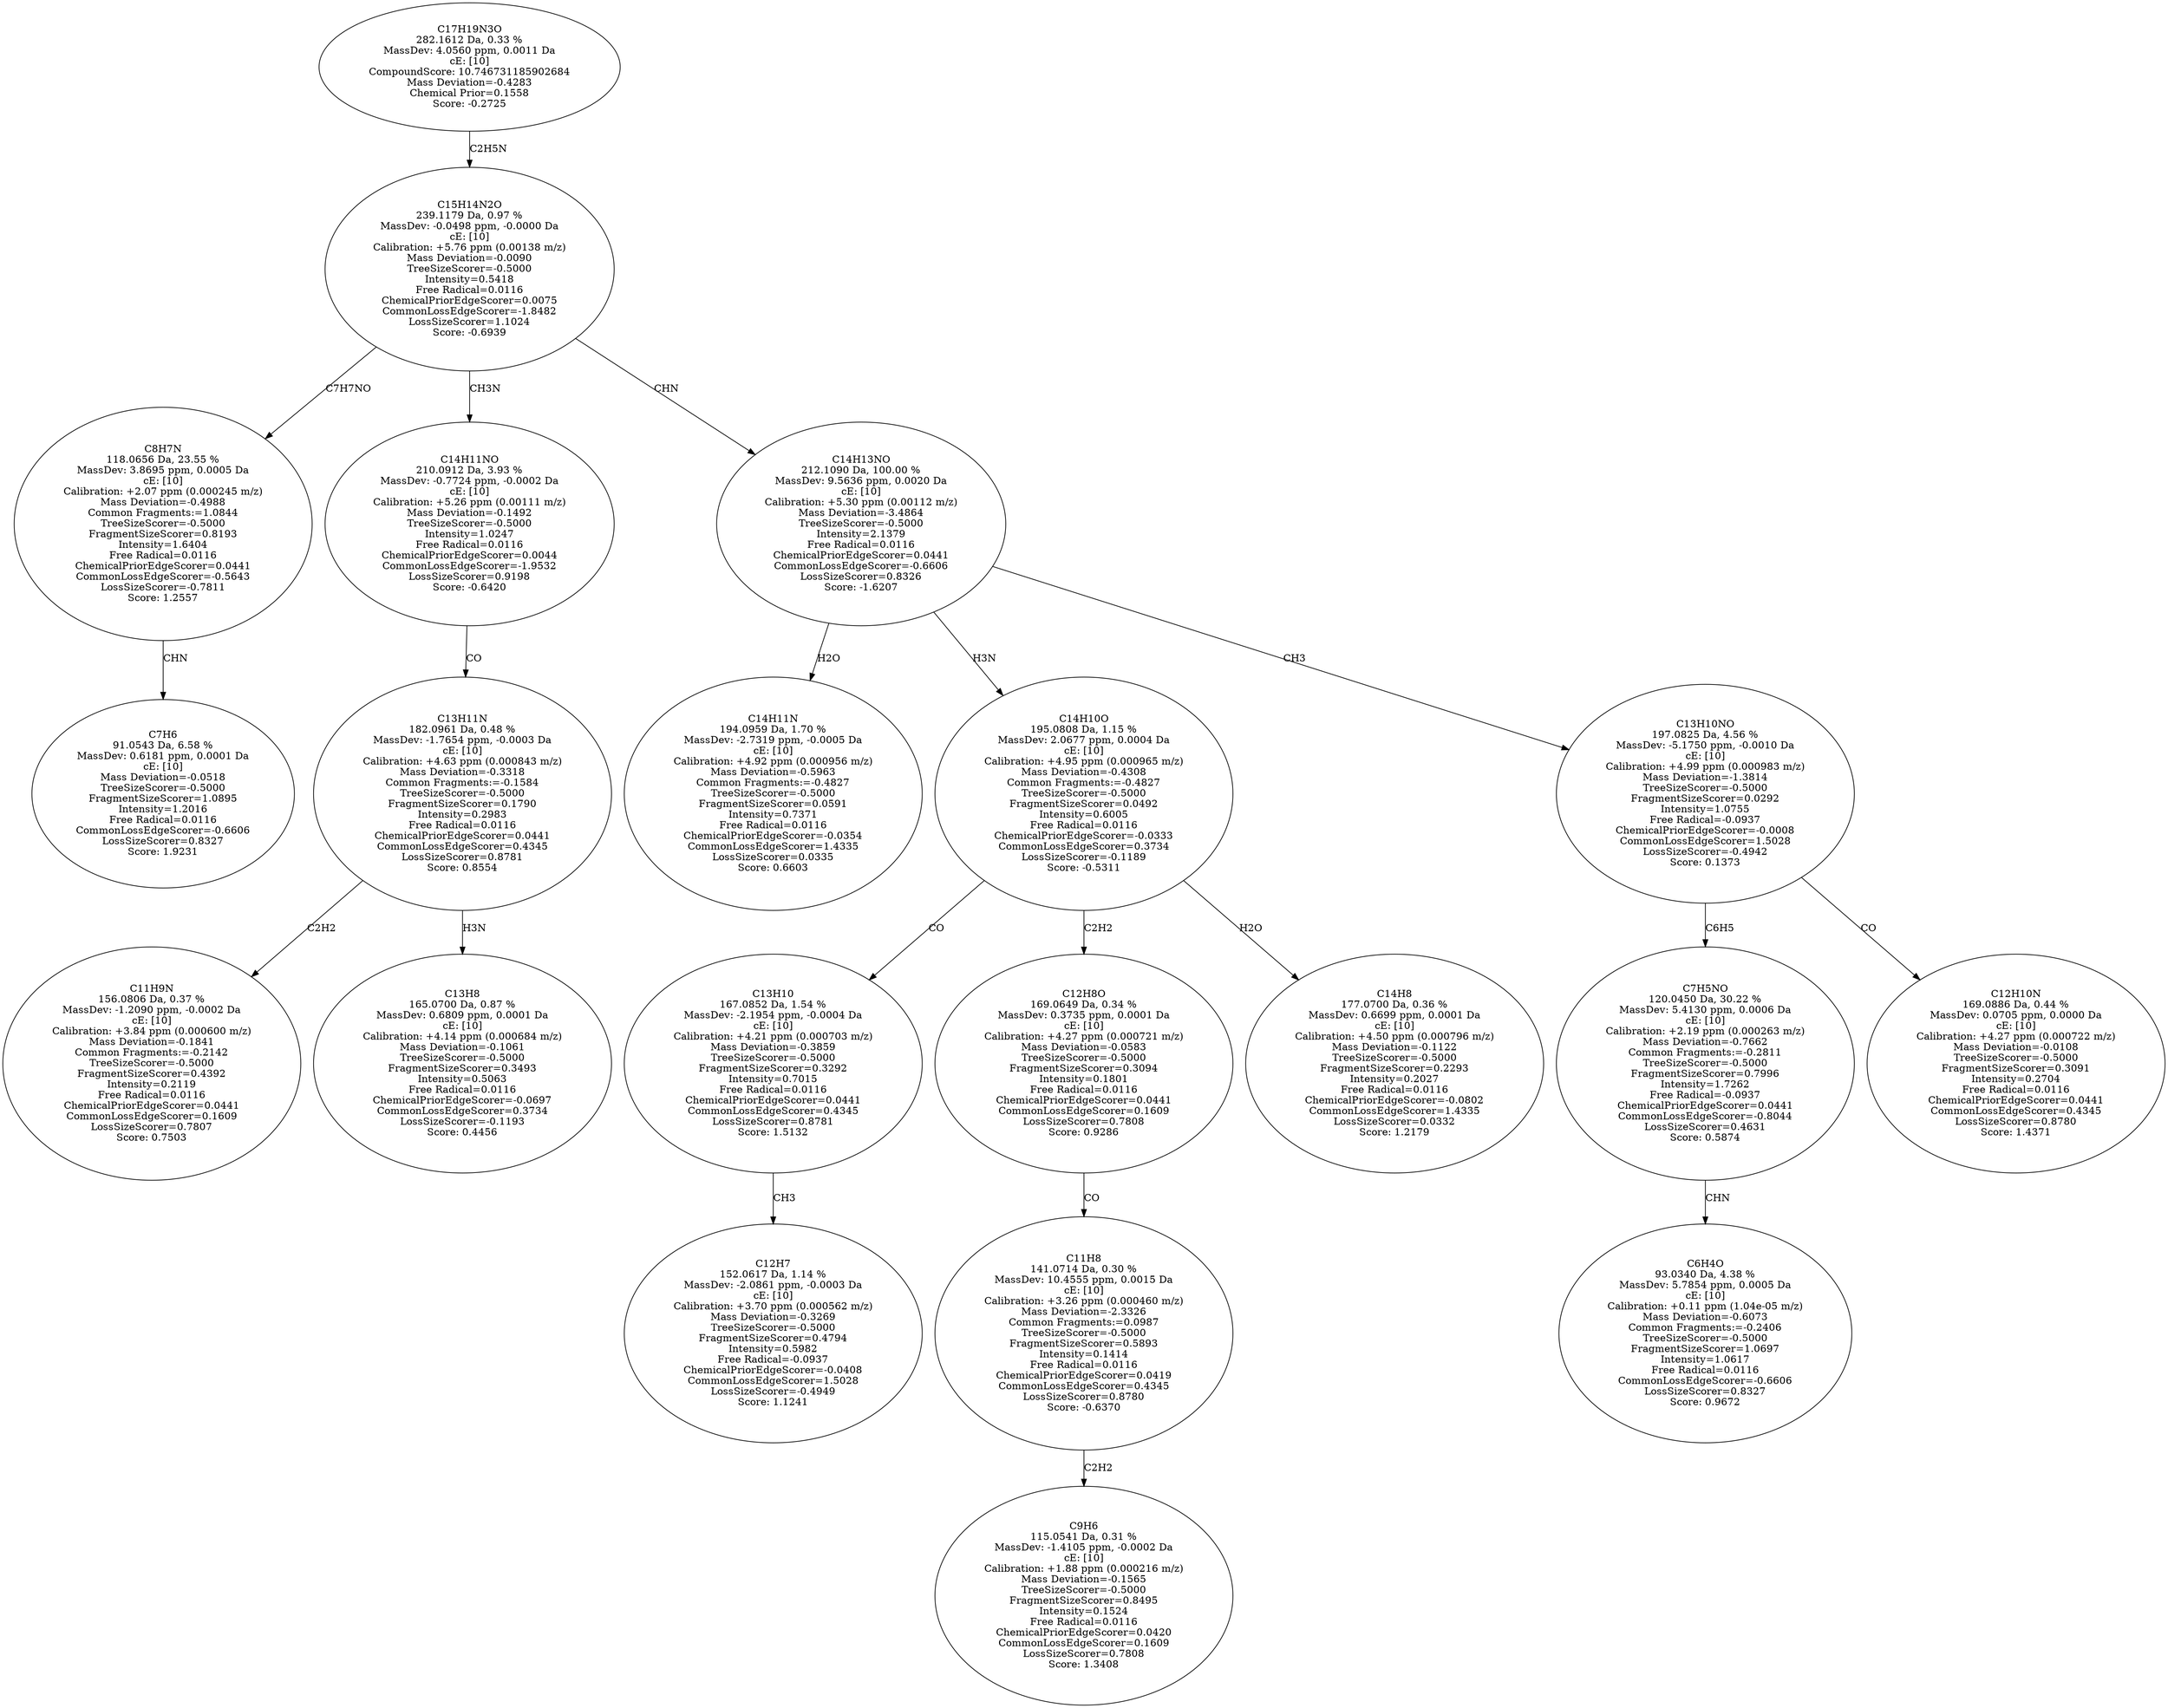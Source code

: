 strict digraph {
v1 [label="C7H6\n91.0543 Da, 6.58 %\nMassDev: 0.6181 ppm, 0.0001 Da\ncE: [10]\nMass Deviation=-0.0518\nTreeSizeScorer=-0.5000\nFragmentSizeScorer=1.0895\nIntensity=1.2016\nFree Radical=0.0116\nCommonLossEdgeScorer=-0.6606\nLossSizeScorer=0.8327\nScore: 1.9231"];
v2 [label="C8H7N\n118.0656 Da, 23.55 %\nMassDev: 3.8695 ppm, 0.0005 Da\ncE: [10]\nCalibration: +2.07 ppm (0.000245 m/z)\nMass Deviation=-0.4988\nCommon Fragments:=1.0844\nTreeSizeScorer=-0.5000\nFragmentSizeScorer=0.8193\nIntensity=1.6404\nFree Radical=0.0116\nChemicalPriorEdgeScorer=0.0441\nCommonLossEdgeScorer=-0.5643\nLossSizeScorer=-0.7811\nScore: 1.2557"];
v3 [label="C11H9N\n156.0806 Da, 0.37 %\nMassDev: -1.2090 ppm, -0.0002 Da\ncE: [10]\nCalibration: +3.84 ppm (0.000600 m/z)\nMass Deviation=-0.1841\nCommon Fragments:=-0.2142\nTreeSizeScorer=-0.5000\nFragmentSizeScorer=0.4392\nIntensity=0.2119\nFree Radical=0.0116\nChemicalPriorEdgeScorer=0.0441\nCommonLossEdgeScorer=0.1609\nLossSizeScorer=0.7807\nScore: 0.7503"];
v4 [label="C13H8\n165.0700 Da, 0.87 %\nMassDev: 0.6809 ppm, 0.0001 Da\ncE: [10]\nCalibration: +4.14 ppm (0.000684 m/z)\nMass Deviation=-0.1061\nTreeSizeScorer=-0.5000\nFragmentSizeScorer=0.3493\nIntensity=0.5063\nFree Radical=0.0116\nChemicalPriorEdgeScorer=-0.0697\nCommonLossEdgeScorer=0.3734\nLossSizeScorer=-0.1193\nScore: 0.4456"];
v5 [label="C13H11N\n182.0961 Da, 0.48 %\nMassDev: -1.7654 ppm, -0.0003 Da\ncE: [10]\nCalibration: +4.63 ppm (0.000843 m/z)\nMass Deviation=-0.3318\nCommon Fragments:=-0.1584\nTreeSizeScorer=-0.5000\nFragmentSizeScorer=0.1790\nIntensity=0.2983\nFree Radical=0.0116\nChemicalPriorEdgeScorer=0.0441\nCommonLossEdgeScorer=0.4345\nLossSizeScorer=0.8781\nScore: 0.8554"];
v6 [label="C14H11NO\n210.0912 Da, 3.93 %\nMassDev: -0.7724 ppm, -0.0002 Da\ncE: [10]\nCalibration: +5.26 ppm (0.00111 m/z)\nMass Deviation=-0.1492\nTreeSizeScorer=-0.5000\nIntensity=1.0247\nFree Radical=0.0116\nChemicalPriorEdgeScorer=0.0044\nCommonLossEdgeScorer=-1.9532\nLossSizeScorer=0.9198\nScore: -0.6420"];
v7 [label="C14H11N\n194.0959 Da, 1.70 %\nMassDev: -2.7319 ppm, -0.0005 Da\ncE: [10]\nCalibration: +4.92 ppm (0.000956 m/z)\nMass Deviation=-0.5963\nCommon Fragments:=-0.4827\nTreeSizeScorer=-0.5000\nFragmentSizeScorer=0.0591\nIntensity=0.7371\nFree Radical=0.0116\nChemicalPriorEdgeScorer=-0.0354\nCommonLossEdgeScorer=1.4335\nLossSizeScorer=0.0335\nScore: 0.6603"];
v8 [label="C12H7\n152.0617 Da, 1.14 %\nMassDev: -2.0861 ppm, -0.0003 Da\ncE: [10]\nCalibration: +3.70 ppm (0.000562 m/z)\nMass Deviation=-0.3269\nTreeSizeScorer=-0.5000\nFragmentSizeScorer=0.4794\nIntensity=0.5982\nFree Radical=-0.0937\nChemicalPriorEdgeScorer=-0.0408\nCommonLossEdgeScorer=1.5028\nLossSizeScorer=-0.4949\nScore: 1.1241"];
v9 [label="C13H10\n167.0852 Da, 1.54 %\nMassDev: -2.1954 ppm, -0.0004 Da\ncE: [10]\nCalibration: +4.21 ppm (0.000703 m/z)\nMass Deviation=-0.3859\nTreeSizeScorer=-0.5000\nFragmentSizeScorer=0.3292\nIntensity=0.7015\nFree Radical=0.0116\nChemicalPriorEdgeScorer=0.0441\nCommonLossEdgeScorer=0.4345\nLossSizeScorer=0.8781\nScore: 1.5132"];
v10 [label="C9H6\n115.0541 Da, 0.31 %\nMassDev: -1.4105 ppm, -0.0002 Da\ncE: [10]\nCalibration: +1.88 ppm (0.000216 m/z)\nMass Deviation=-0.1565\nTreeSizeScorer=-0.5000\nFragmentSizeScorer=0.8495\nIntensity=0.1524\nFree Radical=0.0116\nChemicalPriorEdgeScorer=0.0420\nCommonLossEdgeScorer=0.1609\nLossSizeScorer=0.7808\nScore: 1.3408"];
v11 [label="C11H8\n141.0714 Da, 0.30 %\nMassDev: 10.4555 ppm, 0.0015 Da\ncE: [10]\nCalibration: +3.26 ppm (0.000460 m/z)\nMass Deviation=-2.3326\nCommon Fragments:=0.0987\nTreeSizeScorer=-0.5000\nFragmentSizeScorer=0.5893\nIntensity=0.1414\nFree Radical=0.0116\nChemicalPriorEdgeScorer=0.0419\nCommonLossEdgeScorer=0.4345\nLossSizeScorer=0.8780\nScore: -0.6370"];
v12 [label="C12H8O\n169.0649 Da, 0.34 %\nMassDev: 0.3735 ppm, 0.0001 Da\ncE: [10]\nCalibration: +4.27 ppm (0.000721 m/z)\nMass Deviation=-0.0583\nTreeSizeScorer=-0.5000\nFragmentSizeScorer=0.3094\nIntensity=0.1801\nFree Radical=0.0116\nChemicalPriorEdgeScorer=0.0441\nCommonLossEdgeScorer=0.1609\nLossSizeScorer=0.7808\nScore: 0.9286"];
v13 [label="C14H8\n177.0700 Da, 0.36 %\nMassDev: 0.6699 ppm, 0.0001 Da\ncE: [10]\nCalibration: +4.50 ppm (0.000796 m/z)\nMass Deviation=-0.1122\nTreeSizeScorer=-0.5000\nFragmentSizeScorer=0.2293\nIntensity=0.2027\nFree Radical=0.0116\nChemicalPriorEdgeScorer=-0.0802\nCommonLossEdgeScorer=1.4335\nLossSizeScorer=0.0332\nScore: 1.2179"];
v14 [label="C14H10O\n195.0808 Da, 1.15 %\nMassDev: 2.0677 ppm, 0.0004 Da\ncE: [10]\nCalibration: +4.95 ppm (0.000965 m/z)\nMass Deviation=-0.4308\nCommon Fragments:=-0.4827\nTreeSizeScorer=-0.5000\nFragmentSizeScorer=0.0492\nIntensity=0.6005\nFree Radical=0.0116\nChemicalPriorEdgeScorer=-0.0333\nCommonLossEdgeScorer=0.3734\nLossSizeScorer=-0.1189\nScore: -0.5311"];
v15 [label="C6H4O\n93.0340 Da, 4.38 %\nMassDev: 5.7854 ppm, 0.0005 Da\ncE: [10]\nCalibration: +0.11 ppm (1.04e-05 m/z)\nMass Deviation=-0.6073\nCommon Fragments:=-0.2406\nTreeSizeScorer=-0.5000\nFragmentSizeScorer=1.0697\nIntensity=1.0617\nFree Radical=0.0116\nCommonLossEdgeScorer=-0.6606\nLossSizeScorer=0.8327\nScore: 0.9672"];
v16 [label="C7H5NO\n120.0450 Da, 30.22 %\nMassDev: 5.4130 ppm, 0.0006 Da\ncE: [10]\nCalibration: +2.19 ppm (0.000263 m/z)\nMass Deviation=-0.7662\nCommon Fragments:=-0.2811\nTreeSizeScorer=-0.5000\nFragmentSizeScorer=0.7996\nIntensity=1.7262\nFree Radical=-0.0937\nChemicalPriorEdgeScorer=0.0441\nCommonLossEdgeScorer=-0.8044\nLossSizeScorer=0.4631\nScore: 0.5874"];
v17 [label="C12H10N\n169.0886 Da, 0.44 %\nMassDev: 0.0705 ppm, 0.0000 Da\ncE: [10]\nCalibration: +4.27 ppm (0.000722 m/z)\nMass Deviation=-0.0108\nTreeSizeScorer=-0.5000\nFragmentSizeScorer=0.3091\nIntensity=0.2704\nFree Radical=0.0116\nChemicalPriorEdgeScorer=0.0441\nCommonLossEdgeScorer=0.4345\nLossSizeScorer=0.8780\nScore: 1.4371"];
v18 [label="C13H10NO\n197.0825 Da, 4.56 %\nMassDev: -5.1750 ppm, -0.0010 Da\ncE: [10]\nCalibration: +4.99 ppm (0.000983 m/z)\nMass Deviation=-1.3814\nTreeSizeScorer=-0.5000\nFragmentSizeScorer=0.0292\nIntensity=1.0755\nFree Radical=-0.0937\nChemicalPriorEdgeScorer=-0.0008\nCommonLossEdgeScorer=1.5028\nLossSizeScorer=-0.4942\nScore: 0.1373"];
v19 [label="C14H13NO\n212.1090 Da, 100.00 %\nMassDev: 9.5636 ppm, 0.0020 Da\ncE: [10]\nCalibration: +5.30 ppm (0.00112 m/z)\nMass Deviation=-3.4864\nTreeSizeScorer=-0.5000\nIntensity=2.1379\nFree Radical=0.0116\nChemicalPriorEdgeScorer=0.0441\nCommonLossEdgeScorer=-0.6606\nLossSizeScorer=0.8326\nScore: -1.6207"];
v20 [label="C15H14N2O\n239.1179 Da, 0.97 %\nMassDev: -0.0498 ppm, -0.0000 Da\ncE: [10]\nCalibration: +5.76 ppm (0.00138 m/z)\nMass Deviation=-0.0090\nTreeSizeScorer=-0.5000\nIntensity=0.5418\nFree Radical=0.0116\nChemicalPriorEdgeScorer=0.0075\nCommonLossEdgeScorer=-1.8482\nLossSizeScorer=1.1024\nScore: -0.6939"];
v21 [label="C17H19N3O\n282.1612 Da, 0.33 %\nMassDev: 4.0560 ppm, 0.0011 Da\ncE: [10]\nCompoundScore: 10.746731185902684\nMass Deviation=-0.4283\nChemical Prior=0.1558\nScore: -0.2725"];
v2 -> v1 [label="CHN"];
v20 -> v2 [label="C7H7NO"];
v5 -> v3 [label="C2H2"];
v5 -> v4 [label="H3N"];
v6 -> v5 [label="CO"];
v20 -> v6 [label="CH3N"];
v19 -> v7 [label="H2O"];
v9 -> v8 [label="CH3"];
v14 -> v9 [label="CO"];
v11 -> v10 [label="C2H2"];
v12 -> v11 [label="CO"];
v14 -> v12 [label="C2H2"];
v14 -> v13 [label="H2O"];
v19 -> v14 [label="H3N"];
v16 -> v15 [label="CHN"];
v18 -> v16 [label="C6H5"];
v18 -> v17 [label="CO"];
v19 -> v18 [label="CH3"];
v20 -> v19 [label="CHN"];
v21 -> v20 [label="C2H5N"];
}